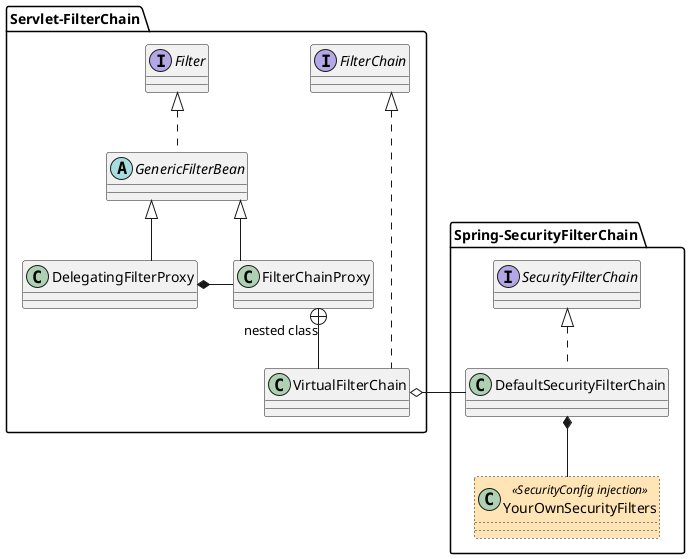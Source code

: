 @startuml
'https://plantuml.com/class-diagram

allowmixing
skinparam linetype ortho
'skinparam linetype polyline

'rectangle client

package Servlet-FilterChain {
    interface FilterChain
    interface Filter
    abstract class GenericFilterBean
    class DelegatingFilterProxy
    class FilterChainProxy
    class VirtualFilterChain
}


package Spring-SecurityFilterChain {
    interface SecurityFilterChain
    class DefaultSecurityFilterChain
    class YourOwnSecurityFilters <<SecurityConfig injection>> #moccasin ##[dotted]
}


Filter <|.. GenericFilterBean
GenericFilterBean <|-- DelegatingFilterProxy
GenericFilterBean <|-- FilterChainProxy

DelegatingFilterProxy *- FilterChainProxy

FilterChain <|.... VirtualFilterChain
FilterChainProxy +-- VirtualFilterChain: nested class
'    uml 2.x spec: nested class
'    https://www.uml-diagrams.org/nested-classifier.html

SecurityFilterChain <|.. DefaultSecurityFilterChain
VirtualFilterChain o- DefaultSecurityFilterChain
DefaultSecurityFilterChain *-- YourOwnSecurityFilters


@enduml